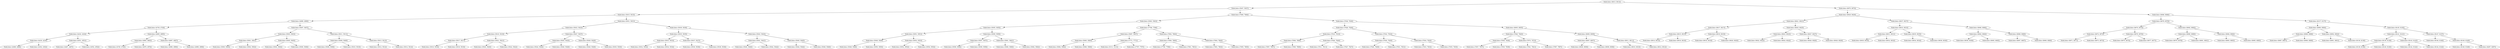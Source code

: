 digraph G{
707927051 [label="Node{data=[8013, 8013]}"]
707927051 -> 1115730348
1115730348 [label="Node{data=[5047, 5047]}"]
1115730348 -> 1361530597
1361530597 [label="Node{data=[5015, 5015]}"]
1361530597 -> 796919876
796919876 [label="Node{data=[4999, 4999]}"]
796919876 -> 359173115
359173115 [label="Node{data=[4736, 4736]}"]
359173115 -> 1377977643
1377977643 [label="Node{data=[4434, 4434]}"]
1377977643 -> 966355436
966355436 [label="Node{data=[4230, 4230]}"]
966355436 -> 385123507
385123507 [label="Node{data=[2068, 2068]}"]
966355436 -> 1192424133
1192424133 [label="Node{data=[4302, 4302]}"]
1377977643 -> 131722257
131722257 [label="Node{data=[4551, 4551]}"]
131722257 -> 1979523855
1979523855 [label="Node{data=[4467, 4467]}"]
131722257 -> 1193205791
1193205791 [label="Node{data=[4552, 4552]}"]
359173115 -> 390772451
390772451 [label="Node{data=[4995, 4995]}"]
390772451 -> 1606121855
1606121855 [label="Node{data=[4963, 4963]}"]
1606121855 -> 1136843996
1136843996 [label="Node{data=[4745, 4745]}"]
1606121855 -> 1936511651
1936511651 [label="Node{data=[4976, 4976]}"]
390772451 -> 827563907
827563907 [label="Node{data=[4997, 4997]}"]
827563907 -> 891775063
891775063 [label="Node{data=[4996, 4996]}"]
827563907 -> 1616279059
1616279059 [label="Node{data=[4998, 4998]}"]
796919876 -> 1966754160
1966754160 [label="Node{data=[5007, 5007]}"]
1966754160 -> 1480097747
1480097747 [label="Node{data=[5003, 5003]}"]
1480097747 -> 1448329555
1448329555 [label="Node{data=[5001, 5001]}"]
1448329555 -> 90620772
90620772 [label="Node{data=[5000, 5000]}"]
1448329555 -> 573598577
573598577 [label="Node{data=[5002, 5002]}"]
1480097747 -> 963468803
963468803 [label="Node{data=[5005, 5005]}"]
963468803 -> 1912363300
1912363300 [label="Node{data=[5004, 5004]}"]
963468803 -> 1110628764
1110628764 [label="Node{data=[5006, 5006]}"]
1966754160 -> 1668831560
1668831560 [label="Node{data=[5011, 5011]}"]
1668831560 -> 817270370
817270370 [label="Node{data=[5009, 5009]}"]
817270370 -> 596689961
596689961 [label="Node{data=[5008, 5008]}"]
817270370 -> 2008680446
2008680446 [label="Node{data=[5010, 5010]}"]
1668831560 -> 1453961816
1453961816 [label="Node{data=[5013, 5013]}"]
1453961816 -> 1390994289
1390994289 [label="Node{data=[5012, 5012]}"]
1453961816 -> 2013054089
2013054089 [label="Node{data=[5014, 5014]}"]
1361530597 -> 1348384895
1348384895 [label="Node{data=[5031, 5031]}"]
1348384895 -> 1266613086
1266613086 [label="Node{data=[5023, 5023]}"]
1266613086 -> 1578658347
1578658347 [label="Node{data=[5019, 5019]}"]
1578658347 -> 1330718189
1330718189 [label="Node{data=[5017, 5017]}"]
1330718189 -> 1785327928
1785327928 [label="Node{data=[5016, 5016]}"]
1330718189 -> 1450263328
1450263328 [label="Node{data=[5018, 5018]}"]
1578658347 -> 1260729079
1260729079 [label="Node{data=[5021, 5021]}"]
1260729079 -> 228395059
228395059 [label="Node{data=[5020, 5020]}"]
1260729079 -> 685295753
685295753 [label="Node{data=[5022, 5022]}"]
1266613086 -> 1953294065
1953294065 [label="Node{data=[5027, 5027]}"]
1953294065 -> 381468673
381468673 [label="Node{data=[5025, 5025]}"]
381468673 -> 1929748085
1929748085 [label="Node{data=[5024, 5024]}"]
381468673 -> 494378012
494378012 [label="Node{data=[5026, 5026]}"]
1953294065 -> 247441965
247441965 [label="Node{data=[5029, 5029]}"]
247441965 -> 2121518899
2121518899 [label="Node{data=[5028, 5028]}"]
247441965 -> 559550654
559550654 [label="Node{data=[5030, 5030]}"]
1348384895 -> 7143413
7143413 [label="Node{data=[5039, 5039]}"]
7143413 -> 1945223959
1945223959 [label="Node{data=[5035, 5035]}"]
1945223959 -> 328957965
328957965 [label="Node{data=[5033, 5033]}"]
328957965 -> 1656073504
1656073504 [label="Node{data=[5032, 5032]}"]
328957965 -> 96560596
96560596 [label="Node{data=[5034, 5034]}"]
1945223959 -> 2018895616
2018895616 [label="Node{data=[5037, 5037]}"]
2018895616 -> 931236847
931236847 [label="Node{data=[5036, 5036]}"]
2018895616 -> 2022894738
2022894738 [label="Node{data=[5038, 5038]}"]
7143413 -> 1995688337
1995688337 [label="Node{data=[5043, 5043]}"]
1995688337 -> 566844840
566844840 [label="Node{data=[5041, 5041]}"]
566844840 -> 447505549
447505549 [label="Node{data=[5040, 5040]}"]
566844840 -> 1974857014
1974857014 [label="Node{data=[5042, 5042]}"]
1995688337 -> 492965200
492965200 [label="Node{data=[5045, 5045]}"]
492965200 -> 1991059273
1991059273 [label="Node{data=[5044, 5044]}"]
492965200 -> 257731869
257731869 [label="Node{data=[5046, 5046]}"]
1115730348 -> 1440361885
1440361885 [label="Node{data=[7806, 7806]}"]
1440361885 -> 1482662651
1482662651 [label="Node{data=[5063, 5063]}"]
1482662651 -> 1205289430
1205289430 [label="Node{data=[5055, 5055]}"]
1205289430 -> 755574900
755574900 [label="Node{data=[5051, 5051]}"]
755574900 -> 691756685
691756685 [label="Node{data=[5049, 5049]}"]
691756685 -> 206993707
206993707 [label="Node{data=[5048, 5048]}"]
691756685 -> 1911701638
1911701638 [label="Node{data=[5050, 5050]}"]
755574900 -> 366779460
366779460 [label="Node{data=[5053, 5053]}"]
366779460 -> 1717598020
1717598020 [label="Node{data=[5052, 5052]}"]
366779460 -> 1505809794
1505809794 [label="Node{data=[5054, 5054]}"]
1205289430 -> 978667596
978667596 [label="Node{data=[5059, 5059]}"]
978667596 -> 1260051966
1260051966 [label="Node{data=[5057, 5057]}"]
1260051966 -> 774195598
774195598 [label="Node{data=[5056, 5056]}"]
1260051966 -> 1905714445
1905714445 [label="Node{data=[5058, 5058]}"]
978667596 -> 1636942939
1636942939 [label="Node{data=[5061, 5061]}"]
1636942939 -> 2088304826
2088304826 [label="Node{data=[5060, 5060]}"]
1636942939 -> 2014596994
2014596994 [label="Node{data=[5062, 5062]}"]
1482662651 -> 1055679232
1055679232 [label="Node{data=[7798, 7798]}"]
1055679232 -> 1362156442
1362156442 [label="Node{data=[5067, 5067]}"]
1362156442 -> 1702391254
1702391254 [label="Node{data=[5065, 5065]}"]
1702391254 -> 1061832356
1061832356 [label="Node{data=[5064, 5064]}"]
1702391254 -> 1650705966
1650705966 [label="Node{data=[5066, 5066]}"]
1362156442 -> 903359987
903359987 [label="Node{data=[7771, 7771]}"]
903359987 -> 334028867
334028867 [label="Node{data=[5131, 5131]}"]
903359987 -> 2121989116
2121989116 [label="Node{data=[7797, 7797]}"]
1055679232 -> 39059627
39059627 [label="Node{data=[7802, 7802]}"]
39059627 -> 1981223591
1981223591 [label="Node{data=[7800, 7800]}"]
1981223591 -> 581504734
581504734 [label="Node{data=[7799, 7799]}"]
1981223591 -> 187020396
187020396 [label="Node{data=[7801, 7801]}"]
39059627 -> 693550331
693550331 [label="Node{data=[7804, 7804]}"]
693550331 -> 1729761628
1729761628 [label="Node{data=[7803, 7803]}"]
693550331 -> 229584031
229584031 [label="Node{data=[7805, 7805]}"]
1440361885 -> 722431890
722431890 [label="Node{data=[7836, 7836]}"]
722431890 -> 925020012
925020012 [label="Node{data=[7828, 7828]}"]
925020012 -> 8767525
8767525 [label="Node{data=[7810, 7810]}"]
8767525 -> 1958401918
1958401918 [label="Node{data=[7808, 7808]}"]
1958401918 -> 605635972
605635972 [label="Node{data=[7807, 7807]}"]
1958401918 -> 107141028
107141028 [label="Node{data=[7809, 7809]}"]
8767525 -> 680063917
680063917 [label="Node{data=[7826, 7826]}"]
680063917 -> 179032293
179032293 [label="Node{data=[7811, 7811]}"]
680063917 -> 1685094737
1685094737 [label="Node{data=[7827, 7827]}"]
925020012 -> 1958720908
1958720908 [label="Node{data=[7832, 7832]}"]
1958720908 -> 465904941
465904941 [label="Node{data=[7830, 7830]}"]
465904941 -> 1337844296
1337844296 [label="Node{data=[7829, 7829]}"]
465904941 -> 799508711
799508711 [label="Node{data=[7831, 7831]}"]
1958720908 -> 649943882
649943882 [label="Node{data=[7834, 7834]}"]
649943882 -> 350482173
350482173 [label="Node{data=[7833, 7833]}"]
649943882 -> 879550859
879550859 [label="Node{data=[7835, 7835]}"]
722431890 -> 656389969
656389969 [label="Node{data=[8005, 8005]}"]
656389969 -> 1798623219
1798623219 [label="Node{data=[7840, 7840]}"]
1798623219 -> 1621835886
1621835886 [label="Node{data=[7838, 7838]}"]
1621835886 -> 865633609
865633609 [label="Node{data=[7837, 7837]}"]
1621835886 -> 1768360276
1768360276 [label="Node{data=[7839, 7839]}"]
1798623219 -> 610339036
610339036 [label="Node{data=[7973, 7973]}"]
610339036 -> 510886926
510886926 [label="Node{data=[7841, 7841]}"]
610339036 -> 1773598788
1773598788 [label="Node{data=[7997, 7997]}"]
656389969 -> 944402831
944402831 [label="Node{data=[8009, 8009]}"]
944402831 -> 348236210
348236210 [label="Node{data=[8007, 8007]}"]
348236210 -> 370150608
370150608 [label="Node{data=[8006, 8006]}"]
348236210 -> 1220194958
1220194958 [label="Node{data=[8008, 8008]}"]
944402831 -> 597128223
597128223 [label="Node{data=[8011, 8011]}"]
597128223 -> 973264358
973264358 [label="Node{data=[8010, 8010]}"]
597128223 -> 744634618
744634618 [label="Node{data=[8012, 8012]}"]
707927051 -> 835830074
835830074 [label="Node{data=[8070, 8070]}"]
835830074 -> 704543891
704543891 [label="Node{data=[8029, 8029]}"]
704543891 -> 100610479
100610479 [label="Node{data=[8021, 8021]}"]
100610479 -> 954690562
954690562 [label="Node{data=[8017, 8017]}"]
954690562 -> 125870645
125870645 [label="Node{data=[8015, 8015]}"]
125870645 -> 1564495026
1564495026 [label="Node{data=[8014, 8014]}"]
125870645 -> 558791932
558791932 [label="Node{data=[8016, 8016]}"]
954690562 -> 583697323
583697323 [label="Node{data=[8019, 8019]}"]
583697323 -> 551099597
551099597 [label="Node{data=[8018, 8018]}"]
583697323 -> 2141450680
2141450680 [label="Node{data=[8020, 8020]}"]
100610479 -> 760797996
760797996 [label="Node{data=[8025, 8025]}"]
760797996 -> 1543095031
1543095031 [label="Node{data=[8023, 8023]}"]
1543095031 -> 867078705
867078705 [label="Node{data=[8022, 8022]}"]
1543095031 -> 1398840269
1398840269 [label="Node{data=[8024, 8024]}"]
760797996 -> 948611894
948611894 [label="Node{data=[8027, 8027]}"]
948611894 -> 762394794
762394794 [label="Node{data=[8026, 8026]}"]
948611894 -> 1787369519
1787369519 [label="Node{data=[8028, 8028]}"]
704543891 -> 1029720128
1029720128 [label="Node{data=[8037, 8037]}"]
1029720128 -> 1356765121
1356765121 [label="Node{data=[8033, 8033]}"]
1356765121 -> 1959678232
1959678232 [label="Node{data=[8031, 8031]}"]
1959678232 -> 1445230542
1445230542 [label="Node{data=[8030, 8030]}"]
1959678232 -> 1773733634
1773733634 [label="Node{data=[8032, 8032]}"]
1356765121 -> 1308489067
1308489067 [label="Node{data=[8035, 8035]}"]
1308489067 -> 1270688605
1270688605 [label="Node{data=[8034, 8034]}"]
1308489067 -> 1053999075
1053999075 [label="Node{data=[8036, 8036]}"]
1029720128 -> 535969324
535969324 [label="Node{data=[8066, 8066]}"]
535969324 -> 1023854100
1023854100 [label="Node{data=[8064, 8064]}"]
1023854100 -> 524547370
524547370 [label="Node{data=[8038, 8038]}"]
1023854100 -> 876969094
876969094 [label="Node{data=[8065, 8065]}"]
535969324 -> 986195836
986195836 [label="Node{data=[8068, 8068]}"]
986195836 -> 829775959
829775959 [label="Node{data=[8067, 8067]}"]
986195836 -> 832514550
832514550 [label="Node{data=[8069, 8069]}"]
835830074 -> 773964303
773964303 [label="Node{data=[8086, 8086]}"]
773964303 -> 1428812656
1428812656 [label="Node{data=[8078, 8078]}"]
1428812656 -> 1338263130
1338263130 [label="Node{data=[8074, 8074]}"]
1338263130 -> 131860173
131860173 [label="Node{data=[8072, 8072]}"]
131860173 -> 667786627
667786627 [label="Node{data=[8071, 8071]}"]
131860173 -> 1038436473
1038436473 [label="Node{data=[8073, 8073]}"]
1338263130 -> 1350446857
1350446857 [label="Node{data=[8076, 8076]}"]
1350446857 -> 938713509
938713509 [label="Node{data=[8075, 8075]}"]
1350446857 -> 2082014045
2082014045 [label="Node{data=[8077, 8077]}"]
1428812656 -> 1806187047
1806187047 [label="Node{data=[8082, 8082]}"]
1806187047 -> 1242515004
1242515004 [label="Node{data=[8080, 8080]}"]
1242515004 -> 1616590929
1616590929 [label="Node{data=[8079, 8079]}"]
1242515004 -> 1416416492
1416416492 [label="Node{data=[8081, 8081]}"]
1806187047 -> 2126490948
2126490948 [label="Node{data=[8084, 8084]}"]
2126490948 -> 1320237577
1320237577 [label="Node{data=[8083, 8083]}"]
2126490948 -> 1997609534
1997609534 [label="Node{data=[8085, 8085]}"]
773964303 -> 1168683932
1168683932 [label="Node{data=[8137, 8137]}"]
1168683932 -> 1191113696
1191113696 [label="Node{data=[8090, 8090]}"]
1191113696 -> 22603844
22603844 [label="Node{data=[8088, 8088]}"]
22603844 -> 2120733371
2120733371 [label="Node{data=[8087, 8087]}"]
22603844 -> 2127805112
2127805112 [label="Node{data=[8089, 8089]}"]
1191113696 -> 1325610865
1325610865 [label="Node{data=[8092, 8092]}"]
1325610865 -> 157281309
157281309 [label="Node{data=[8091, 8091]}"]
1325610865 -> 1240274311
1240274311 [label="Node{data=[8136, 8136]}"]
1168683932 -> 713580664
713580664 [label="Node{data=[8145, 8145]}"]
713580664 -> 2087084775
2087084775 [label="Node{data=[8141, 8141]}"]
2087084775 -> 179263090
179263090 [label="Node{data=[8139, 8139]}"]
179263090 -> 734997389
734997389 [label="Node{data=[8138, 8138]}"]
179263090 -> 1110250796
1110250796 [label="Node{data=[8140, 8140]}"]
2087084775 -> 219358932
219358932 [label="Node{data=[8143, 8143]}"]
219358932 -> 2113924546
2113924546 [label="Node{data=[8142, 8142]}"]
219358932 -> 800993971
800993971 [label="Node{data=[8144, 8144]}"]
713580664 -> 93378077
93378077 [label="Node{data=[8147, 8147]}"]
93378077 -> 295794173
295794173 [label="Node{data=[8146, 8146]}"]
93378077 -> 330439670
330439670 [label="Node{data=[8149, 8149]}"]
330439670 -> 1304922265
1304922265 [label="Node{data=[8148, 8148]}"]
330439670 -> 1315213058
1315213058 [label="Node{data=[8297, 8297]}"]
}